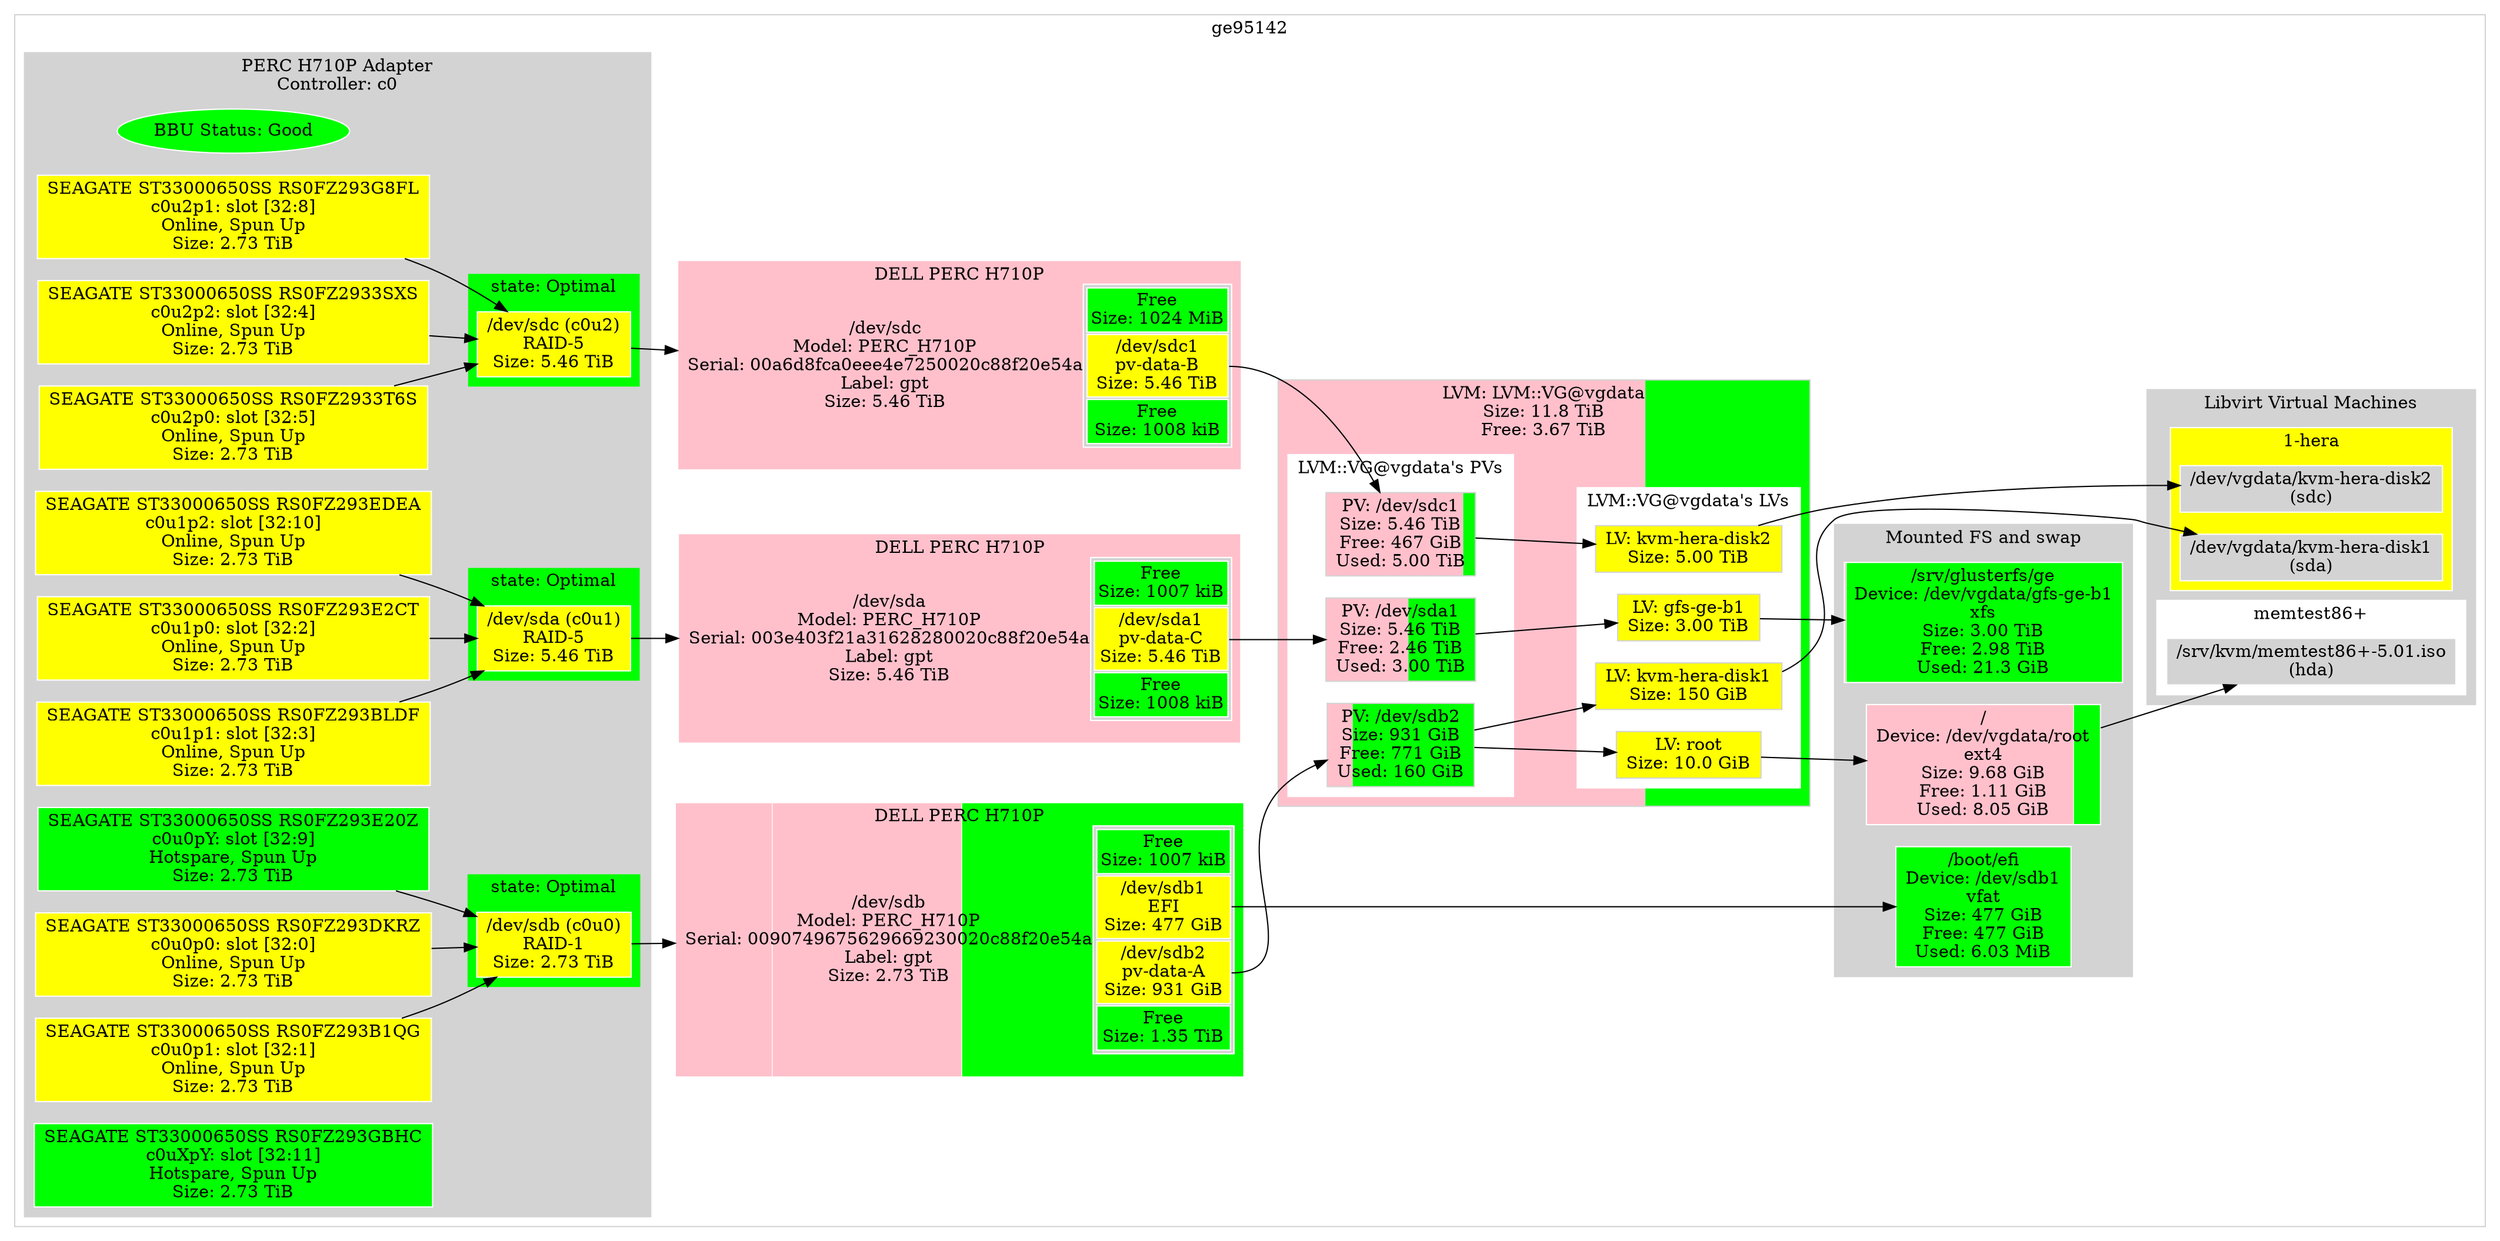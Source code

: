 digraph "ge95142"{ // HEADER: MACHINE
	rankdir=LR; // HEADER: MACHINE
	subgraph "cluster_machine@ge95142" {
		style=filled;
		color=lightgrey;
		fillcolor=white;
		node [style=filled,color=white,fillcolor=white,shape=rectangle];
			{ "machine@ge95142|Partition::GPT@sda" [
				label=<<TABLE BORDER="0" CELLPADDING="0" CELLSPACING="0">
						<TR> <TD COLSPAN="2">DELL PERC H710P</TD> </TR><TR><TD >/dev/sda<BR/>Model: PERC_H710P<BR/>Serial: 003e403f21a31628280020c88f20e54a<BR/>Label: gpt<BR/>Size: 5.46 TiB</TD>    <TD BGCOLOR="lightgrey">
						<TABLE >
							<TR>
								<TD bgcolor="green">
								Free<BR/>Size: 1007 kiB
								</TD>
							</TR>
							<TR>
								<TD PORT="1" BGCOLOR="yellow">
								/dev/sda1<BR/>pv-data-C<BR/>Size: 5.46 TiB
								</TD>
							</TR>
							<TR>
								<TD bgcolor="green">
								Free<BR/>Size: 1008 kiB
								</TD>
							</TR>
						</TABLE>
						</TD> </TR><TR> <TD COLSPAN="2"> </TD> </TR>
					</TABLE>
				>;
				// Style node
				color=white;
				fillcolor=lightgrey;
				shape="rectangle";
				style=striped;
				fillcolor="green;0.000000:pink;1.000000:green;0.000000";
			]; }
			{ "machine@ge95142|Partition::GPT@sdb" [
				label=<<TABLE BORDER="0" CELLPADDING="0" CELLSPACING="0">
						<TR> <TD COLSPAN="2">DELL PERC H710P</TD> </TR><TR><TD >/dev/sdb<BR/>Model: PERC_H710P<BR/>Serial: 0090749675629669230020c88f20e54a<BR/>Label: gpt<BR/>Size: 2.73 TiB</TD>    <TD BGCOLOR="lightgrey">
						<TABLE >
							<TR>
								<TD bgcolor="green">
								Free<BR/>Size: 1007 kiB
								</TD>
							</TR>
							<TR>
								<TD PORT="1" BGCOLOR="yellow">
								/dev/sdb1<BR/>EFI<BR/>Size: 477 GiB
								</TD>
							</TR>
							<TR>
								<TD PORT="2" BGCOLOR="yellow">
								/dev/sdb2<BR/>pv-data-A<BR/>Size: 931 GiB
								</TD>
							</TR>
							<TR>
								<TD bgcolor="green">
								Free<BR/>Size: 1.35 TiB
								</TD>
							</TR>
						</TABLE>
						</TD> </TR><TR> <TD COLSPAN="2"> </TD> </TR>
					</TABLE>
				>;
				// Style node
				color=white;
				fillcolor=lightgrey;
				shape="rectangle";
				style=striped;
				fillcolor="green;0.000000:pink;0.170664:pink;0.333329:green;0.496006";
			]; }
			{ "machine@ge95142|Partition::GPT@sdc" [
				label=<<TABLE BORDER="0" CELLPADDING="0" CELLSPACING="0">
						<TR> <TD COLSPAN="2">DELL PERC H710P</TD> </TR><TR><TD >/dev/sdc<BR/>Model: PERC_H710P<BR/>Serial: 00a6d8fca0eee4e7250020c88f20e54a<BR/>Label: gpt<BR/>Size: 5.46 TiB</TD>    <TD BGCOLOR="lightgrey">
						<TABLE >
							<TR>
								<TD bgcolor="green">
								Free<BR/>Size: 1024 MiB
								</TD>
							</TR>
							<TR>
								<TD PORT="1" BGCOLOR="yellow">
								/dev/sdc1<BR/>pv-data-B<BR/>Size: 5.46 TiB
								</TD>
							</TR>
							<TR>
								<TD bgcolor="green">
								Free<BR/>Size: 1008 kiB
								</TD>
							</TR>
						</TABLE>
						</TD> </TR><TR> <TD COLSPAN="2"> </TD> </TR>
					</TABLE>
				>;
				// Style node
				color=white;
				fillcolor=lightgrey;
				shape="rectangle";
				style=striped;
				fillcolor="green;0.000179:pink;0.999821:green;0.000000";
			]; }
			subgraph "cluster_machine@ge95142|LVM::VG@vgdata" {
				style=filled;
				color=lightgrey;
				fillcolor=lightgrey;
				node [style=filled,color=lightgrey,fillcolor=lightgrey,shape=rectangle];
				subgraph "cluster_machine@ge95142|LVM::VG@vgdata|::PVs" {
					color=white;
					fillcolor=white;
					{ "machine@ge95142|LVM::VG@vgdata|::PVs|::PV@sda1" [
						label="PV: /dev/sda1\nSize: 5.46 TiB\nFree: 2.46 TiB\nUsed: 3.00 TiB";
						style=striped;fillcolor="pink;0.549750.2:green"
					]; }
					{ "machine@ge95142|LVM::VG@vgdata|::PVs|::PV@sdb2" [
						label="PV: /dev/sdb2\nSize: 931 GiB\nFree: 771 GiB\nUsed: 160 GiB";
						style=striped;fillcolor="pink;0.171799.2:green"
					]; }
					{ "machine@ge95142|LVM::VG@vgdata|::PVs|::PV@sdc1" [
						label="PV: /dev/sdc1\nSize: 5.46 TiB\nFree: 467 GiB\nUsed: 5.00 TiB";
						style=striped;fillcolor="pink;0.916414.2:green"
					]; }
					label="LVM::VG@vgdata's PVs";
				}
				subgraph "cluster_machine@ge95142|LVM::VG@vgdata|::LVs" {
					color=white;
					fillcolor=white;
					{ "machine@ge95142|LVM::VG@vgdata|::LVs|::LV@gfs-ge-b1" [
						label="LV: gfs-ge-b1\nSize: 3.00 TiB";
						fillcolor="yellow"
					]; }
					{ "machine@ge95142|LVM::VG@vgdata|::LVs|::LV@kvm-hera-disk1" [
						label="LV: kvm-hera-disk1\nSize: 150 GiB";
						fillcolor="yellow"
					]; }
					{ "machine@ge95142|LVM::VG@vgdata|::LVs|::LV@kvm-hera-disk2" [
						label="LV: kvm-hera-disk2\nSize: 5.00 TiB";
						fillcolor="yellow"
					]; }
					{ "machine@ge95142|LVM::VG@vgdata|::LVs|::LV@root" [
						label="LV: root\nSize: 10.0 GiB";
						fillcolor="yellow"
					]; }
					label="LVM::VG@vgdata's LVs";
				}
				label="LVM: LVM::VG@vgdata\nSize: 11.8 TiB\nFree: 3.67 TiB";
				style=striped;fillcolor="pink;0.689888.2:green"
			}
			subgraph "cluster_machine@ge95142|RAID::LSI::Megacli@0" {
				style=filled;
				color=lightgrey;
				fillcolor=lightgrey;
				node [style=filled,color=white,fillcolor=lightgrey,shape=rectangle];
				{ "machine@ge95142|RAID::LSI::Megacli@0|::BBU::Status" [
					label="BBU Status: Good";
					shape=oval
					fillcolor=green
				]; }
				{ "machine@ge95142|RAID::LSI::Megacli@0|::RawDevice@LSI@c0u0p0" [
					label="SEAGATE ST33000650SS RS0FZ293DKRZ\nc0u0p0: slot [32:0]\nOnline, Spun Up\nSize: 2.73 TiB";
					fillcolor=yellow
				]; }
				{ "machine@ge95142|RAID::LSI::Megacli@0|::RawDevice@LSI@c0u0p1" [
					label="SEAGATE ST33000650SS RS0FZ293B1QG\nc0u0p1: slot [32:1]\nOnline, Spun Up\nSize: 2.73 TiB";
					fillcolor=yellow
				]; }
				{ "machine@ge95142|RAID::LSI::Megacli@0|::RawDevice@LSI@c0u1p0" [
					label="SEAGATE ST33000650SS RS0FZ293E2CT\nc0u1p0: slot [32:2]\nOnline, Spun Up\nSize: 2.73 TiB";
					fillcolor=yellow
				]; }
				{ "machine@ge95142|RAID::LSI::Megacli@0|::RawDevice@LSI@c0u1p1" [
					label="SEAGATE ST33000650SS RS0FZ293BLDF\nc0u1p1: slot [32:3]\nOnline, Spun Up\nSize: 2.73 TiB";
					fillcolor=yellow
				]; }
				{ "machine@ge95142|RAID::LSI::Megacli@0|::RawDevice@LSI@c0u2p2" [
					label="SEAGATE ST33000650SS RS0FZ2933SXS\nc0u2p2: slot [32:4]\nOnline, Spun Up\nSize: 2.73 TiB";
					fillcolor=yellow
				]; }
				{ "machine@ge95142|RAID::LSI::Megacli@0|::RawDevice@LSI@c0u2p0" [
					label="SEAGATE ST33000650SS RS0FZ2933T6S\nc0u2p0: slot [32:5]\nOnline, Spun Up\nSize: 2.73 TiB";
					fillcolor=yellow
				]; }
				{ "machine@ge95142|RAID::LSI::Megacli@0|::RawDevice@LSI@c0u2p1" [
					label="SEAGATE ST33000650SS RS0FZ293G8FL\nc0u2p1: slot [32:8]\nOnline, Spun Up\nSize: 2.73 TiB";
					fillcolor=yellow
				]; }
				{ "machine@ge95142|RAID::LSI::Megacli@0|::RawDevice@LSI@c0u0pY" [
					label="SEAGATE ST33000650SS RS0FZ293E20Z\nc0u0pY: slot [32:9]\nHotspare, Spun Up\nSize: 2.73 TiB";
					fillcolor=green
				]; }
				{ "machine@ge95142|RAID::LSI::Megacli@0|::RawDevice@LSI@c0u1p2" [
					label="SEAGATE ST33000650SS RS0FZ293EDEA\nc0u1p2: slot [32:10]\nOnline, Spun Up\nSize: 2.73 TiB";
					fillcolor=yellow
				]; }
				{ "machine@ge95142|RAID::LSI::Megacli@0|::RawDevice@LSI@[32:11]" [
					label="SEAGATE ST33000650SS RS0FZ293GBHC\nc0uXpY: slot [32:11]\nHotspare, Spun Up\nSize: 2.73 TiB";
					fillcolor=green
				]; }
				subgraph "cluster_machine@ge95142|RAID::LSI::Megacli@0|::State@sdb" {
					{ "machine@ge95142|RAID::LSI::Megacli@0|::State@sdb|::RaidDevice@sdb" [
						label="/dev/sdb (c0u0)\nRAID-1\nSize: 2.73 TiB";
						fillcolor="yellow"
					]; }
					label="state: Optimal";
					shape=oval
					fillcolor=green
				}
				subgraph "cluster_machine@ge95142|RAID::LSI::Megacli@0|::State@sda" {
					{ "machine@ge95142|RAID::LSI::Megacli@0|::State@sda|::RaidDevice@sda" [
						label="/dev/sda (c0u1)\nRAID-5\nSize: 5.46 TiB";
						fillcolor="yellow"
					]; }
					label="state: Optimal";
					shape=oval
					fillcolor=green
				}
				subgraph "cluster_machine@ge95142|RAID::LSI::Megacli@0|::State@sdc" {
					{ "machine@ge95142|RAID::LSI::Megacli@0|::State@sdc|::RaidDevice@sdc" [
						label="/dev/sdc (c0u2)\nRAID-5\nSize: 5.46 TiB";
						fillcolor="yellow"
					]; }
					label="state: Optimal";
					shape=oval
					fillcolor=green
				}
				label="PERC H710P Adapter\nController: c0";
			}
			subgraph "cluster_machine@ge95142|FS" {
				style=filled;
				color=lightgrey;
				fillcolor=lightgrey;
				node [style=filled,color=white,fillcolor=lightgrey,shape=rectangle];
				{ "machine@ge95142|FS|::FS@/srv/glusterfs/ge" [
					label="/srv/glusterfs/ge\nDevice: /dev/vgdata/gfs-ge-b1\nxfs\nSize: 3.00 TiB\nFree: 2.98 TiB\nUsed: 21.3 GiB";
					style=striped;fillcolor="pink;0.006951.2:green"
				]; }
				{ "machine@ge95142|FS|::FS@/" [
					label="/\nDevice: /dev/vgdata/root\next4\nSize: 9.68 GiB\nFree: 1.11 GiB\nUsed: 8.05 GiB";
					style=striped;fillcolor="pink;0.885052.2:green"
				]; }
				{ "machine@ge95142|FS|::FS@/boot/efi" [
					label="/boot/efi\nDevice: /dev/sdb1\nvfat\nSize: 477 GiB\nFree: 477 GiB\nUsed: 6.03 MiB";
					style=striped;fillcolor="pink;0.000012.2:green"
				]; }
				subgraph "cluster_machine@ge95142|FS|::AllSWAP@@FS@SWAP" {
					style=filled;
					color=white
					fillcolor=lightgrey;
					node [style=filled,color=white,fillcolor=lightgrey,shape=rectangle];
					label="SWAP\nSize: 0 B\nFree: 0 B\nUsed: 0 B";
					style=striped;fillcolor="green"
				}
				label="Mounted FS and swap";
			}
			subgraph "cluster_machine@ge95142|Libvirt" {
				style=filled;
				color=lightgrey;
				fillcolor=lightgrey;
				node [style=filled,color=white,fillcolor=lightgrey,shape=rectangle];
				subgraph "cluster_machine@ge95142|Libvirt|::VM@1-hera" {
					color=white;
					fillcolor=white;
					{ "machine@ge95142|Libvirt|::VM@1-hera|::Block@sda" [
						label="/dev/vgdata/kvm-hera-disk1\n(sda)";
					]; }
					{ "machine@ge95142|Libvirt|::VM@1-hera|::Block@sdc" [
						label="/dev/vgdata/kvm-hera-disk2\n(sdc)";
					]; }
					label="1-hera";
					fillcolor=yellow
				}
				subgraph "cluster_machine@ge95142|Libvirt|::VM@memtest86+" {
					color=white;
					fillcolor=white;
					{ "machine@ge95142|Libvirt|::VM@memtest86+|::Block@hda" [
						label="/srv/kvm/memtest86+-5.01.iso\n(hda)";
					]; }
					label="memtest86+";
				}
				label="Libvirt Virtual Machines";
			}
			// Links from LVM VG: LVM::VG@vgdata
			"machine@ge95142|LVM::VG@vgdata|::PVs|::PV@sda1" -> "machine@ge95142|LVM::VG@vgdata|::LVs|::LV@gfs-ge-b1"
			"machine@ge95142|LVM::VG@vgdata|::PVs|::PV@sdb2" -> "machine@ge95142|LVM::VG@vgdata|::LVs|::LV@kvm-hera-disk1"
			"machine@ge95142|LVM::VG@vgdata|::PVs|::PV@sdc1" -> "machine@ge95142|LVM::VG@vgdata|::LVs|::LV@kvm-hera-disk2"
			"machine@ge95142|LVM::VG@vgdata|::PVs|::PV@sdb2" -> "machine@ge95142|LVM::VG@vgdata|::LVs|::LV@root"
			// Links from MegaCli: Controller c0
			"machine@ge95142|RAID::LSI::Megacli@0|::RawDevice@LSI@c0u0p0" -> "machine@ge95142|RAID::LSI::Megacli@0|::State@sdb|::RaidDevice@sdb"
			"machine@ge95142|RAID::LSI::Megacli@0|::RawDevice@LSI@c0u0p1" -> "machine@ge95142|RAID::LSI::Megacli@0|::State@sdb|::RaidDevice@sdb"
			"machine@ge95142|RAID::LSI::Megacli@0|::RawDevice@LSI@c0u1p0" -> "machine@ge95142|RAID::LSI::Megacli@0|::State@sda|::RaidDevice@sda"
			"machine@ge95142|RAID::LSI::Megacli@0|::RawDevice@LSI@c0u1p1" -> "machine@ge95142|RAID::LSI::Megacli@0|::State@sda|::RaidDevice@sda"
			"machine@ge95142|RAID::LSI::Megacli@0|::RawDevice@LSI@c0u2p2" -> "machine@ge95142|RAID::LSI::Megacli@0|::State@sdc|::RaidDevice@sdc"
			"machine@ge95142|RAID::LSI::Megacli@0|::RawDevice@LSI@c0u2p0" -> "machine@ge95142|RAID::LSI::Megacli@0|::State@sdc|::RaidDevice@sdc"
			"machine@ge95142|RAID::LSI::Megacli@0|::RawDevice@LSI@c0u2p1" -> "machine@ge95142|RAID::LSI::Megacli@0|::State@sdc|::RaidDevice@sdc"
			"machine@ge95142|RAID::LSI::Megacli@0|::RawDevice@LSI@c0u0pY" -> "machine@ge95142|RAID::LSI::Megacli@0|::State@sdb|::RaidDevice@sdb"
			"machine@ge95142|RAID::LSI::Megacli@0|::RawDevice@LSI@c0u1p2" -> "machine@ge95142|RAID::LSI::Megacli@0|::State@sda|::RaidDevice@sda"
			
			// Links for Partition::GPT@sda
			"machine@ge95142|RAID::LSI::Megacli@0|::State@sda|::RaidDevice@sda" -> "machine@ge95142|Partition::GPT@sda"
			// Links for Partition::GPT@sda
			// Links for Partition::Table
			// Links for Partition::Table::Part::Free@_1
			// Links for Partition::Table::Part::Data@sda1
			// Links for Partition::Table::Part::Free@_2
			// Links for Partition::GPT@sdb
			"machine@ge95142|RAID::LSI::Megacli@0|::State@sdb|::RaidDevice@sdb" -> "machine@ge95142|Partition::GPT@sdb"
			// Links for Partition::GPT@sdb
			// Links for Partition::Table
			// Links for Partition::Table::Part::Free@_1
			// Links for Partition::Table::Part::Data@sdb1
			// Links for Partition::Table::Part::Data@sdb2
			// Links for Partition::Table::Part::Free@_2
			// Links for Partition::GPT@sdc
			"machine@ge95142|RAID::LSI::Megacli@0|::State@sdc|::RaidDevice@sdc" -> "machine@ge95142|Partition::GPT@sdc"
			// Links for Partition::GPT@sdc
			// Links for Partition::Table
			// Links for Partition::Table::Part::Free@_1
			// Links for Partition::Table::Part::Data@sdc1
			// Links for Partition::Table::Part::Free@_2
			// Links for LVM VG: LVM::VG@vgdata
			// Links for LVM::VG::PVs
			// Links for LVM::VG::PVs::PV@sda1
			"machine@ge95142|Partition::GPT@sda":"1" -> "machine@ge95142|LVM::VG@vgdata|::PVs|::PV@sda1"
			// Links for LVM::VG::PVs::PV@sda1
			// Links for LVM::VG::PVs::PV@sdb2
			"machine@ge95142|Partition::GPT@sdb":"2" -> "machine@ge95142|LVM::VG@vgdata|::PVs|::PV@sdb2"
			// Links for LVM::VG::PVs::PV@sdb2
			// Links for LVM::VG::PVs::PV@sdc1
			"machine@ge95142|Partition::GPT@sdc":"1" -> "machine@ge95142|LVM::VG@vgdata|::PVs|::PV@sdc1"
			// Links for LVM::VG::PVs::PV@sdc1
			// Links for LVM::VG::LVs
			// Links for LVM::VG::LVs::LV@gfs-ge-b1
			// Links for LVM::VG::LVs::LV@kvm-hera-disk1
			// Links for LVM::VG::LVs::LV@kvm-hera-disk2
			// Links for LVM::VG::LVs::LV@root
			// Links for MegaCli: Controller c0
			// Links for RAID::LSI::Megacli::BBU::Status
			// Links for RAID::LSI::Megacli::RawDevice@LSI@c0u0p0
			// Links for RAID::LSI::Megacli::RawDevice@LSI@c0u0p1
			// Links for RAID::LSI::Megacli::RawDevice@LSI@c0u1p0
			// Links for RAID::LSI::Megacli::RawDevice@LSI@c0u1p1
			// Links for RAID::LSI::Megacli::RawDevice@LSI@c0u2p2
			// Links for RAID::LSI::Megacli::RawDevice@LSI@c0u2p0
			// Links for RAID::LSI::Megacli::RawDevice@LSI@c0u2p1
			// Links for RAID::LSI::Megacli::RawDevice@LSI@c0u0pY
			// Links for RAID::LSI::Megacli::RawDevice@LSI@c0u1p2
			// Links for RAID::LSI::Megacli::RawDevice@LSI@[32:11]
			// Links for RAID::LSI::Megacli::State@sdb
			// Links for RAID::LSI::Megacli::State::RaidDevice@sdb
			// Links for RAID::LSI::Megacli::State@sda
			// Links for RAID::LSI::Megacli::State::RaidDevice@sda
			// Links for RAID::LSI::Megacli::State@sdc
			// Links for RAID::LSI::Megacli::State::RaidDevice@sdc
			// Links for FS
			// Links for FS::FS@/srv/glusterfs/ge
			"machine@ge95142|LVM::VG@vgdata|::LVs|::LV@gfs-ge-b1" -> "machine@ge95142|FS|::FS@/srv/glusterfs/ge"
			// Links for FS::FS@/srv/glusterfs/ge
			// Links for FS::FS@/
			"machine@ge95142|LVM::VG@vgdata|::LVs|::LV@root" -> "machine@ge95142|FS|::FS@/"
			// Links for FS::FS@/
			// Links for FS::FS@/boot/efi
			"machine@ge95142|Partition::GPT@sdb":"1" -> "machine@ge95142|FS|::FS@/boot/efi"
			// Links for FS::FS@/boot/efi
			// Links for FS::AllSWAP@@FS@SWAP
			// Links for Libvirt Virtual Machines
			// Links for Libvirt::VM@1-hera
			// Links for Libvirt::VM::Block@sda
			"machine@ge95142|LVM::VG@vgdata|::LVs|::LV@kvm-hera-disk1" -> "machine@ge95142|Libvirt|::VM@1-hera|::Block@sda"
			// Links for Libvirt::VM::Block@sda
			// Links for Libvirt::VM::Block@sdc
			"machine@ge95142|LVM::VG@vgdata|::LVs|::LV@kvm-hera-disk2" -> "machine@ge95142|Libvirt|::VM@1-hera|::Block@sdc"
			// Links for Libvirt::VM::Block@sdc
			// Links for Libvirt::VM@memtest86+
			// Links for Libvirt::VM::Block@hda
			"machine@ge95142|FS|::FS@/" -> "machine@ge95142|Libvirt|::VM@memtest86+|::Block@hda"
			// Links for Libvirt::VM::Block@hda
		label="ge95142";
	}
} // FOOTER: MACHINE
